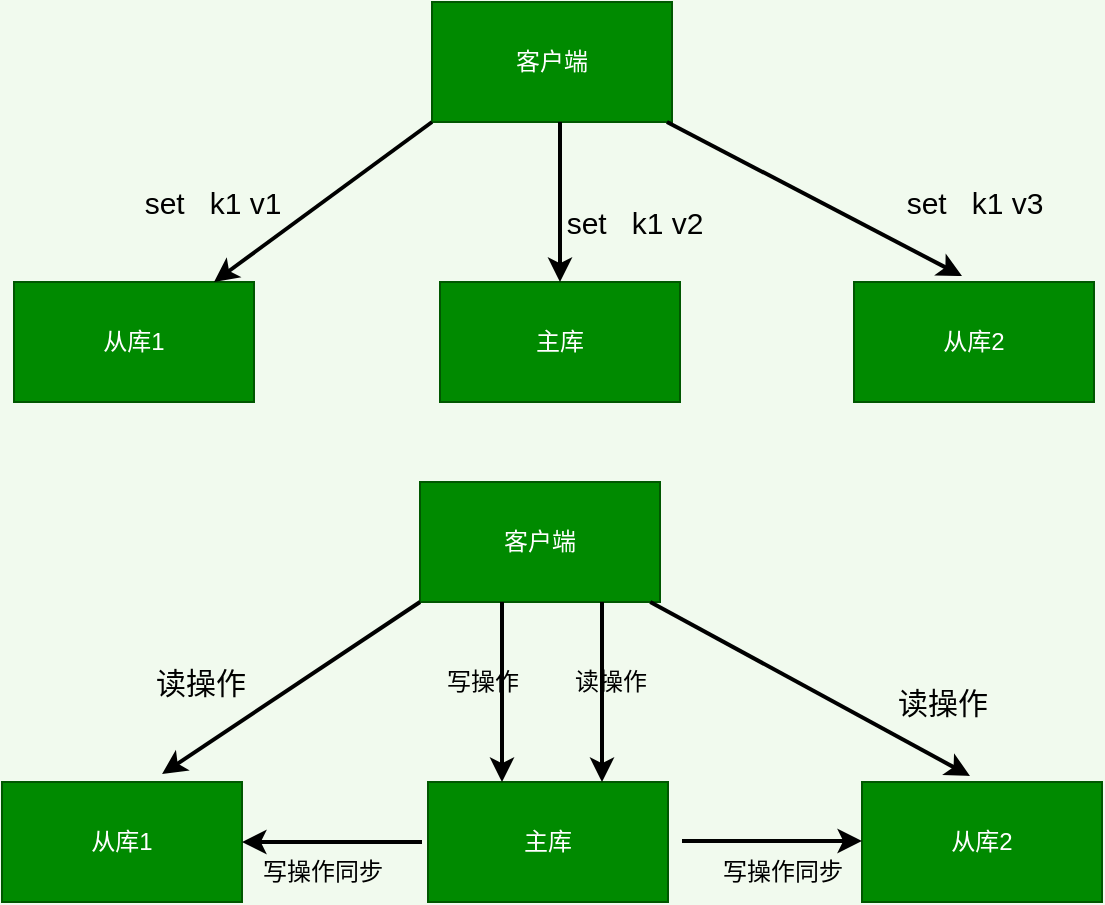 <mxfile>
    <diagram id="lIP1G0Ze2ofil0xgQFyW" name="Page-1">
        <mxGraphModel dx="969" dy="595" grid="1" gridSize="10" guides="1" tooltips="1" connect="1" arrows="1" fold="1" page="1" pageScale="1" pageWidth="827" pageHeight="1169" background="#F1FAEE" math="0" shadow="0">
            <root>
                <mxCell id="0"/>
                <mxCell id="1" parent="0"/>
                <mxCell id="2" value="客户端" style="rounded=0;whiteSpace=wrap;html=1;fillColor=#008a00;strokeColor=#005700;fontColor=#ffffff;" vertex="1" parent="1">
                    <mxGeometry x="349" y="110" width="120" height="60" as="geometry"/>
                </mxCell>
                <mxCell id="3" value="从库1" style="rounded=0;whiteSpace=wrap;html=1;fillColor=#008a00;strokeColor=#005700;fontColor=#ffffff;" vertex="1" parent="1">
                    <mxGeometry x="140" y="250" width="120" height="60" as="geometry"/>
                </mxCell>
                <mxCell id="4" value="主库" style="rounded=0;whiteSpace=wrap;html=1;fillColor=#008a00;strokeColor=#005700;fontColor=#ffffff;" vertex="1" parent="1">
                    <mxGeometry x="353" y="250" width="120" height="60" as="geometry"/>
                </mxCell>
                <mxCell id="5" value="从库2" style="rounded=0;whiteSpace=wrap;html=1;fillColor=#008a00;strokeColor=#005700;fontColor=#ffffff;" vertex="1" parent="1">
                    <mxGeometry x="560" y="250" width="120" height="60" as="geometry"/>
                </mxCell>
                <mxCell id="7" value="" style="endArrow=classic;html=1;strokeColor=#000000;strokeWidth=2;exitX=0;exitY=1;exitDx=0;exitDy=0;" edge="1" parent="1" source="2">
                    <mxGeometry width="50" height="50" relative="1" as="geometry">
                        <mxPoint x="319" y="210" as="sourcePoint"/>
                        <mxPoint x="240" y="250" as="targetPoint"/>
                    </mxGeometry>
                </mxCell>
                <mxCell id="8" value="" style="endArrow=classic;html=1;strokeColor=#000000;strokeWidth=2;entryX=0.5;entryY=0;entryDx=0;entryDy=0;" edge="1" parent="1" target="4">
                    <mxGeometry width="50" height="50" relative="1" as="geometry">
                        <mxPoint x="413" y="170" as="sourcePoint"/>
                        <mxPoint x="439" y="210" as="targetPoint"/>
                    </mxGeometry>
                </mxCell>
                <mxCell id="9" value="&lt;font color=&quot;#000000&quot; style=&quot;font-size: 15px&quot;&gt;set&amp;nbsp; &amp;nbsp;k1 v1&lt;/font&gt;" style="text;html=1;align=center;verticalAlign=middle;resizable=0;points=[];autosize=1;strokeColor=none;" vertex="1" parent="1">
                    <mxGeometry x="199" y="200" width="80" height="20" as="geometry"/>
                </mxCell>
                <mxCell id="10" value="&lt;font color=&quot;#000000&quot; style=&quot;font-size: 15px&quot;&gt;set&amp;nbsp; &amp;nbsp;k1 v2&lt;/font&gt;" style="text;html=1;align=center;verticalAlign=middle;resizable=0;points=[];autosize=1;strokeColor=none;" vertex="1" parent="1">
                    <mxGeometry x="410" y="210" width="80" height="20" as="geometry"/>
                </mxCell>
                <mxCell id="11" value="&lt;font color=&quot;#000000&quot; style=&quot;font-size: 15px&quot;&gt;set&amp;nbsp; &amp;nbsp;k1 v3&lt;br&gt;&lt;/font&gt;" style="text;html=1;align=center;verticalAlign=middle;resizable=0;points=[];autosize=1;strokeColor=none;" vertex="1" parent="1">
                    <mxGeometry x="580" y="200" width="80" height="20" as="geometry"/>
                </mxCell>
                <mxCell id="13" value="" style="endArrow=classic;html=1;strokeColor=#000000;strokeWidth=2;entryX=0.45;entryY=-0.05;entryDx=0;entryDy=0;entryPerimeter=0;" edge="1" parent="1" source="2" target="5">
                    <mxGeometry width="50" height="50" relative="1" as="geometry">
                        <mxPoint x="469" y="190" as="sourcePoint"/>
                        <mxPoint x="539.711" y="140" as="targetPoint"/>
                    </mxGeometry>
                </mxCell>
                <mxCell id="14" value="客户端" style="rounded=0;whiteSpace=wrap;html=1;fillColor=#008a00;strokeColor=#005700;fontColor=#ffffff;" vertex="1" parent="1">
                    <mxGeometry x="343" y="350" width="120" height="60" as="geometry"/>
                </mxCell>
                <mxCell id="15" value="从库1" style="rounded=0;whiteSpace=wrap;html=1;fillColor=#008a00;strokeColor=#005700;fontColor=#ffffff;" vertex="1" parent="1">
                    <mxGeometry x="134" y="500" width="120" height="60" as="geometry"/>
                </mxCell>
                <mxCell id="16" value="主库" style="rounded=0;whiteSpace=wrap;html=1;fillColor=#008a00;strokeColor=#005700;fontColor=#ffffff;" vertex="1" parent="1">
                    <mxGeometry x="347" y="500" width="120" height="60" as="geometry"/>
                </mxCell>
                <mxCell id="17" value="从库2" style="rounded=0;whiteSpace=wrap;html=1;fillColor=#008a00;strokeColor=#005700;fontColor=#ffffff;" vertex="1" parent="1">
                    <mxGeometry x="564" y="500" width="120" height="60" as="geometry"/>
                </mxCell>
                <mxCell id="18" value="" style="endArrow=classic;html=1;strokeColor=#000000;strokeWidth=2;exitX=0;exitY=1;exitDx=0;exitDy=0;entryX=0.667;entryY=-0.067;entryDx=0;entryDy=0;entryPerimeter=0;" edge="1" parent="1" source="14" target="15">
                    <mxGeometry width="50" height="50" relative="1" as="geometry">
                        <mxPoint x="313" y="450" as="sourcePoint"/>
                        <mxPoint x="224" y="490" as="targetPoint"/>
                    </mxGeometry>
                </mxCell>
                <mxCell id="19" value="" style="endArrow=classic;html=1;strokeColor=#000000;strokeWidth=2;entryX=0.5;entryY=0;entryDx=0;entryDy=0;" edge="1" parent="1">
                    <mxGeometry width="50" height="50" relative="1" as="geometry">
                        <mxPoint x="384" y="410" as="sourcePoint"/>
                        <mxPoint x="384" y="500" as="targetPoint"/>
                    </mxGeometry>
                </mxCell>
                <mxCell id="20" value="&lt;font color=&quot;#000000&quot;&gt;&lt;span style=&quot;font-size: 15px&quot;&gt;读操作&lt;/span&gt;&lt;/font&gt;" style="text;html=1;align=center;verticalAlign=middle;resizable=0;points=[];autosize=1;strokeColor=none;" vertex="1" parent="1">
                    <mxGeometry x="203" y="440" width="60" height="20" as="geometry"/>
                </mxCell>
                <mxCell id="22" value="&lt;font color=&quot;#000000&quot; style=&quot;font-size: 15px&quot;&gt;读操作&lt;br&gt;&lt;/font&gt;" style="text;html=1;align=center;verticalAlign=middle;resizable=0;points=[];autosize=1;strokeColor=none;" vertex="1" parent="1">
                    <mxGeometry x="574" y="450" width="60" height="20" as="geometry"/>
                </mxCell>
                <mxCell id="23" value="" style="endArrow=classic;html=1;strokeColor=#000000;strokeWidth=2;entryX=0.45;entryY=-0.05;entryDx=0;entryDy=0;entryPerimeter=0;" edge="1" parent="1" source="14" target="17">
                    <mxGeometry width="50" height="50" relative="1" as="geometry">
                        <mxPoint x="463" y="430" as="sourcePoint"/>
                        <mxPoint x="533.711" y="380" as="targetPoint"/>
                    </mxGeometry>
                </mxCell>
                <mxCell id="24" value="" style="endArrow=classic;html=1;strokeColor=#000000;strokeWidth=2;entryX=0.5;entryY=0;entryDx=0;entryDy=0;" edge="1" parent="1">
                    <mxGeometry width="50" height="50" relative="1" as="geometry">
                        <mxPoint x="434" y="410" as="sourcePoint"/>
                        <mxPoint x="434" y="500" as="targetPoint"/>
                    </mxGeometry>
                </mxCell>
                <mxCell id="26" value="&lt;font color=&quot;#000000&quot;&gt;写操作&lt;/font&gt;" style="text;html=1;align=center;verticalAlign=middle;resizable=0;points=[];autosize=1;strokeColor=none;" vertex="1" parent="1">
                    <mxGeometry x="349" y="440" width="50" height="20" as="geometry"/>
                </mxCell>
                <mxCell id="27" value="&lt;font color=&quot;#000000&quot;&gt;读操作&lt;/font&gt;" style="text;html=1;align=center;verticalAlign=middle;resizable=0;points=[];autosize=1;strokeColor=none;" vertex="1" parent="1">
                    <mxGeometry x="413" y="440" width="50" height="20" as="geometry"/>
                </mxCell>
                <mxCell id="28" value="" style="endArrow=classic;html=1;strokeColor=#000000;strokeWidth=2;entryX=1;entryY=0.5;entryDx=0;entryDy=0;" edge="1" parent="1" target="15">
                    <mxGeometry width="50" height="50" relative="1" as="geometry">
                        <mxPoint x="344" y="530" as="sourcePoint"/>
                        <mxPoint x="304" y="530" as="targetPoint"/>
                    </mxGeometry>
                </mxCell>
                <mxCell id="29" value="" style="endArrow=classic;html=1;strokeColor=#000000;strokeWidth=2;entryX=1;entryY=0.5;entryDx=0;entryDy=0;" edge="1" parent="1">
                    <mxGeometry width="50" height="50" relative="1" as="geometry">
                        <mxPoint x="474" y="529.5" as="sourcePoint"/>
                        <mxPoint x="564" y="529.5" as="targetPoint"/>
                    </mxGeometry>
                </mxCell>
                <mxCell id="31" value="&lt;font color=&quot;#000000&quot;&gt;写操作同步&lt;/font&gt;" style="text;html=1;align=center;verticalAlign=middle;resizable=0;points=[];autosize=1;strokeColor=none;" vertex="1" parent="1">
                    <mxGeometry x="254" y="535" width="80" height="20" as="geometry"/>
                </mxCell>
                <mxCell id="32" value="&lt;font color=&quot;#000000&quot;&gt;写操作同步&lt;/font&gt;" style="text;html=1;align=center;verticalAlign=middle;resizable=0;points=[];autosize=1;strokeColor=none;" vertex="1" parent="1">
                    <mxGeometry x="484" y="535" width="80" height="20" as="geometry"/>
                </mxCell>
            </root>
        </mxGraphModel>
    </diagram>
</mxfile>